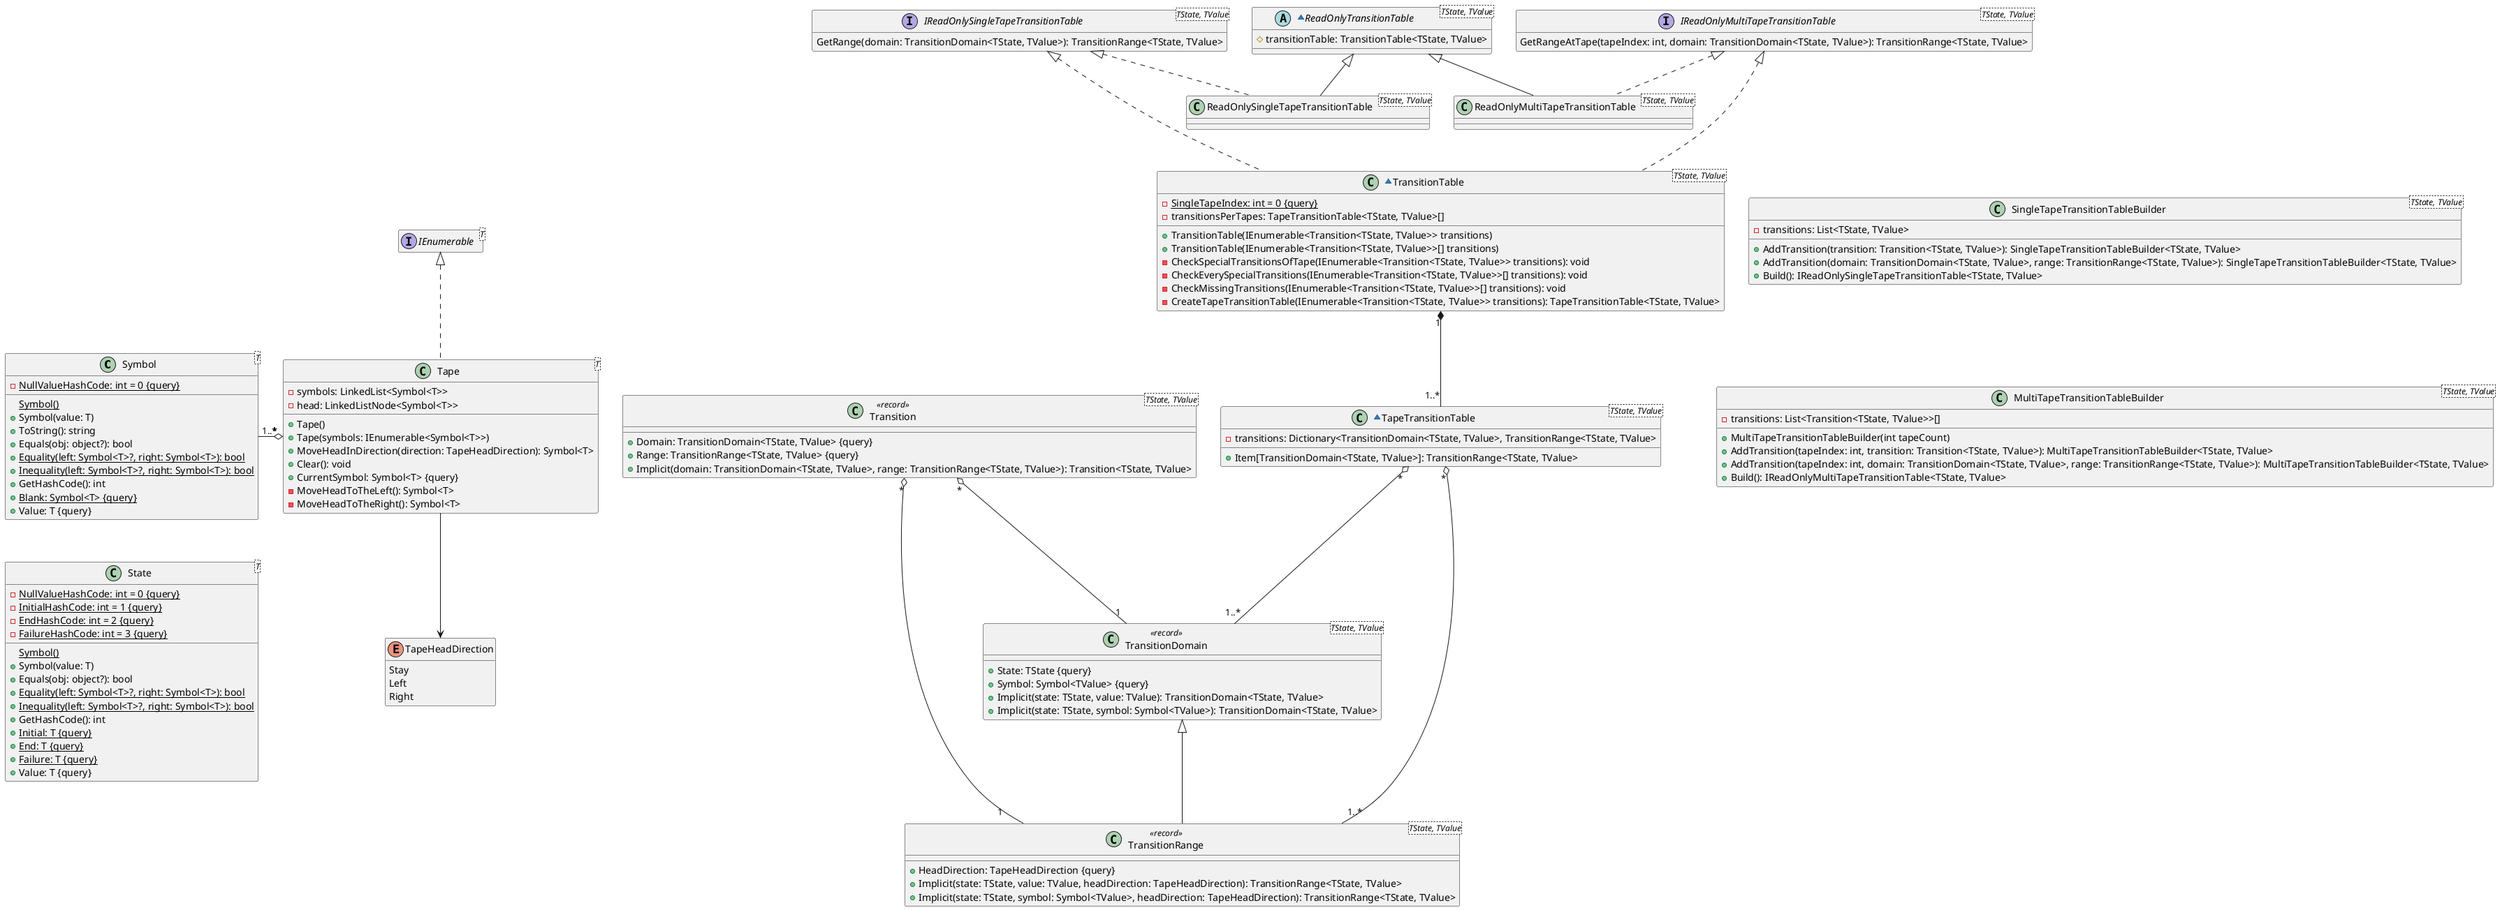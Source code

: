 @startuml classes

hide interface empty members
hide enum empty members

class "Symbol<T>" as Symbol {
    -{static} NullValueHashCode: int = 0 {query}    
    {static} Symbol()
    +Symbol(value: T)
    +ToString(): string
    +Equals(obj: object?): bool
    +{static} Equality(left: Symbol<T>?, right: Symbol<T>): bool
    +{static} Inequality(left: Symbol<T>?, right: Symbol<T>): bool
    +GetHashCode(): int
    +{method} {static} Blank: Symbol<T> {query}
    +{method} Value: T {query}
}

class "State<T>" as State {
    -{static} NullValueHashCode: int = 0 {query}
    -{static} InitialHashCode: int = 1 {query}
    -{static} EndHashCode: int = 2 {query}
    -{static} FailureHashCode: int = 3 {query}
    {static} Symbol()
    +Symbol(value: T)
    +Equals(obj: object?): bool
    +{static} Equality(left: Symbol<T>?, right: Symbol<T>): bool
    +{static} Inequality(left: Symbol<T>?, right: Symbol<T>): bool
    +GetHashCode(): int
    +{method} {static} Initial: T {query}
    +{method} {static} End: T {query}
    +{method} {static} Failure: T {query}
    +{method} Value: T {query}
}

Symbol -[hidden]- State

enum TapeHeadDirection {
    Stay
    Left
    Right
}

class "Tape<T>" as Tape {
    -symbols: LinkedList<Symbol<T>>
    -head: LinkedListNode<Symbol<T>>
    +Tape()
    +Tape(symbols: IEnumerable<Symbol<T>>)
    +MoveHeadInDirection(direction: TapeHeadDirection): Symbol<T>
    +Clear(): void
    +{method} CurrentSymbol: Symbol<T> {query}
    -MoveHeadToTheLeft(): Symbol<T>
    -MoveHeadToTheRight(): Symbol<T>
}

Tape "*" o-left- "1..*" Symbol
interface "IEnumerable<T>" as IEnumerable
IEnumerable <|.. Tape
Tape --> TapeHeadDirection


class "TransitionDomain<TState, TValue>" as TransitionDomain << record >> {
    +{method} State: TState {query}
    +{method} Symbol: Symbol<TValue> {query}
    +Implicit(state: TState, value: TValue): TransitionDomain<TState, TValue>
    +Implicit(state: TState, symbol: Symbol<TValue>): TransitionDomain<TState, TValue>
}

class "TransitionRange<TState, TValue>" as TransitionRange << record >> {
    +{method} HeadDirection: TapeHeadDirection {query}
    +Implicit(state: TState, value: TValue, headDirection: TapeHeadDirection): TransitionRange<TState, TValue>
    +Implicit(state: TState, symbol: Symbol<TValue>, headDirection: TapeHeadDirection): TransitionRange<TState, TValue>
}

class "Transition<TState, TValue>" as Transition << record >> {
    +{method} Domain: TransitionDomain<TState, TValue> {query}
    +{method} Range: TransitionRange<TState, TValue> {query}
    +Implicit(domain: TransitionDomain<TState, TValue>, range: TransitionRange<TState, TValue>): Transition<TState, TValue>
}

interface "IReadOnlySingleTapeTransitionTable<TState, TValue>" as IReadOnlySingleTapeTransitionTable {
    GetRange(domain: TransitionDomain<TState, TValue>): TransitionRange<TState, TValue>
}

interface "IReadOnlyMultiTapeTransitionTable<TState, TValue>" as IReadOnlyMultiTapeTransitionTable {
    GetRangeAtTape(tapeIndex: int, domain: TransitionDomain<TState, TValue>): TransitionRange<TState, TValue>
}

~abstract class "ReadOnlyTransitionTable<TState, TValue>" as ReadOnlyTransitionTable {
    #transitionTable: TransitionTable<TState, TValue>
}

class "ReadOnlySingleTapeTransitionTable<TState, TValue>" as ReadOnlySingleTapeTransitionTable
class "ReadOnlyMultiTapeTransitionTable<TState, TValue>" as ReadOnlyMultiTapeTransitionTable

class "SingleTapeTransitionTableBuilder<TState, TValue>" as SingleTapeTransitionTableBuilder {
    -transitions: List<TState, TValue>
    +AddTransition(transition: Transition<TState, TValue>): SingleTapeTransitionTableBuilder<TState, TValue>
    +AddTransition(domain: TransitionDomain<TState, TValue>, range: TransitionRange<TState, TValue>): SingleTapeTransitionTableBuilder<TState, TValue>
    +Build(): IReadOnlySingleTapeTransitionTable<TState, TValue>
}

class "MultiTapeTransitionTableBuilder<TState, TValue>" as MultiTapeTransitionTableBuilder {
    -transitions: List<Transition<TState, TValue>>[]
    +MultiTapeTransitionTableBuilder(int tapeCount)
    +AddTransition(tapeIndex: int, transition: Transition<TState, TValue>): MultiTapeTransitionTableBuilder<TState, TValue>
    +AddTransition(tapeIndex: int, domain: TransitionDomain<TState, TValue>, range: TransitionRange<TState, TValue>): MultiTapeTransitionTableBuilder<TState, TValue>
    +Build(): IReadOnlyMultiTapeTransitionTable<TState, TValue>
}

~class "TransitionTable<TState, TValue>" as TransitionTable {
    -{static} SingleTapeIndex: int = 0 {query}
    -transitionsPerTapes: TapeTransitionTable<TState, TValue>[]
    +TransitionTable(IEnumerable<Transition<TState, TValue>> transitions)
    +TransitionTable(IEnumerable<Transition<TState, TValue>>[] transitions)
    -CheckSpecialTransitionsOfTape(IEnumerable<Transition<TState, TValue>> transitions): void    
    -CheckEverySpecialTransitions(IEnumerable<Transition<TState, TValue>>[] transitions): void
    -CheckMissingTransitions(IEnumerable<Transition<TState, TValue>>[] transitions): void
    -CreateTapeTransitionTable(IEnumerable<Transition<TState, TValue>> transitions): TapeTransitionTable<TState, TValue>
}

~class "TapeTransitionTable<TState, TValue>" as TapeTransitionTable {
    -transitions: Dictionary<TransitionDomain<TState, TValue>, TransitionRange<TState, TValue>
    +{method} Item[TransitionDomain<TState, TValue>]: TransitionRange<TState, TValue>
}

IReadOnlySingleTapeTransitionTable <|.down. TransitionTable
IReadOnlyMultiTapeTransitionTable <|.down. TransitionTable
TransitionTable -[hidden]up- ReadOnlySingleTapeTransitionTable
TransitionTable -[hidden]up- ReadOnlyMultiTapeTransitionTable
ReadOnlyTransitionTable <|-down- ReadOnlySingleTapeTransitionTable
ReadOnlyTransitionTable <|-down- ReadOnlyMultiTapeTransitionTable
IReadOnlySingleTapeTransitionTable <|.down. ReadOnlySingleTapeTransitionTable
IReadOnlyMultiTapeTransitionTable <|.down. ReadOnlyMultiTapeTransitionTable
TransitionDomain <|-- TransitionRange
Transition "*" o-- "1" TransitionDomain
Transition "*" o-- "1" TransitionRange
TransitionTable "1" *-- "1..*" TapeTransitionTable
TapeTransitionTable "*" o-- "1..*" TransitionDomain
TapeTransitionTable "*" o-- "1..*" TransitionRange

TransitionTable -[hidden]right- SingleTapeTransitionTableBuilder
SingleTapeTransitionTableBuilder -[hidden]down- MultiTapeTransitionTableBuilder
Tape -[hidden]right- Transition

@enduml